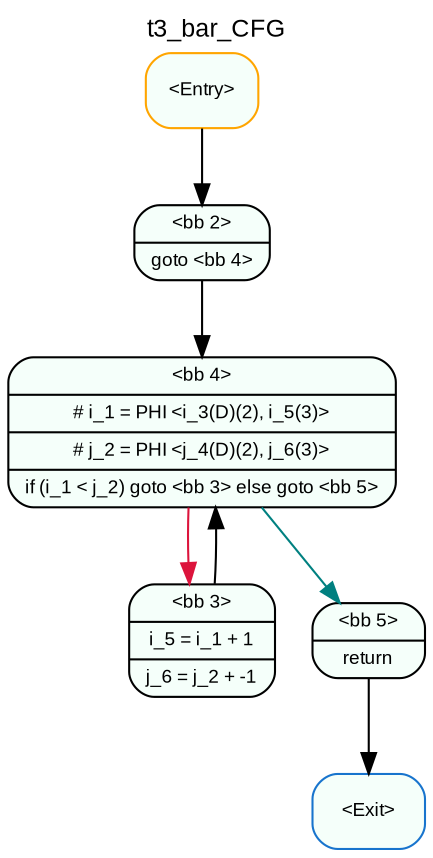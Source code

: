 digraph t3_bar_CFG { 
	label=t3_bar_CFG
	center=true
	labelloc=top
	fontname=Arial
	fontsize=12
	edge[fontname=Arial, fontsize=10]
	node[fontname=Arial, fontsize=9]

		Node_0 -> Node_1 [color=black]
		Node_1 -> Node_2 [color=black]
		Node_2 -> Node_3 [color=crimson]
		Node_3 -> Node_2 [color=black]
		Node_2 -> Node_4 [color=teal]
		Node_4 -> Node_5 [color=black]

	Node_2 [fillcolor=mintcream, color=black, shape=Mrecord, style=filled, label="{ \<bb 4\>|# i_1 = PHI \<i_3(D)(2), i_5(3)\>|# j_2 = PHI \<j_4(D)(2), j_6(3)\>|if (i_1 \< j_2) goto \<bb 3\> else goto \<bb 5\> }"]
	Node_5 [fillcolor=mintcream, color=dodgerblue3, shape=Mrecord, style=filled, label="{ \<Exit\> }"]
	Node_3 [fillcolor=mintcream, color=black, shape=Mrecord, style=filled, label="{ \<bb 3\>|i_5 = i_1 + 1|j_6 = j_2 + -1 }"]
	Node_1 [fillcolor=mintcream, color=black, shape=Mrecord, style=filled, label="{ \<bb 2\>|goto \<bb 4\> }"]
	Node_4 [fillcolor=mintcream, color=black, shape=Mrecord, style=filled, label="{ \<bb 5\>|return }"]
	Node_0 [fillcolor=mintcream, color=orange, shape=Mrecord, style=filled, label="{ \<Entry\> }"]
}
